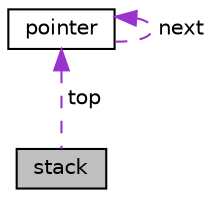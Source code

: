 digraph "stack"
{
  edge [fontname="Helvetica",fontsize="10",labelfontname="Helvetica",labelfontsize="10"];
  node [fontname="Helvetica",fontsize="10",shape=record];
  Node1 [label="stack",height=0.2,width=0.4,color="black", fillcolor="grey75", style="filled", fontcolor="black"];
  Node2 -> Node1 [dir="back",color="darkorchid3",fontsize="10",style="dashed",label=" top" ,fontname="Helvetica"];
  Node2 [label="pointer",height=0.2,width=0.4,color="black", fillcolor="white", style="filled",URL="$structpointer.html",tooltip="Estrutura do numero quando colocado na pilha. "];
  Node2 -> Node2 [dir="back",color="darkorchid3",fontsize="10",style="dashed",label=" next" ,fontname="Helvetica"];
}
